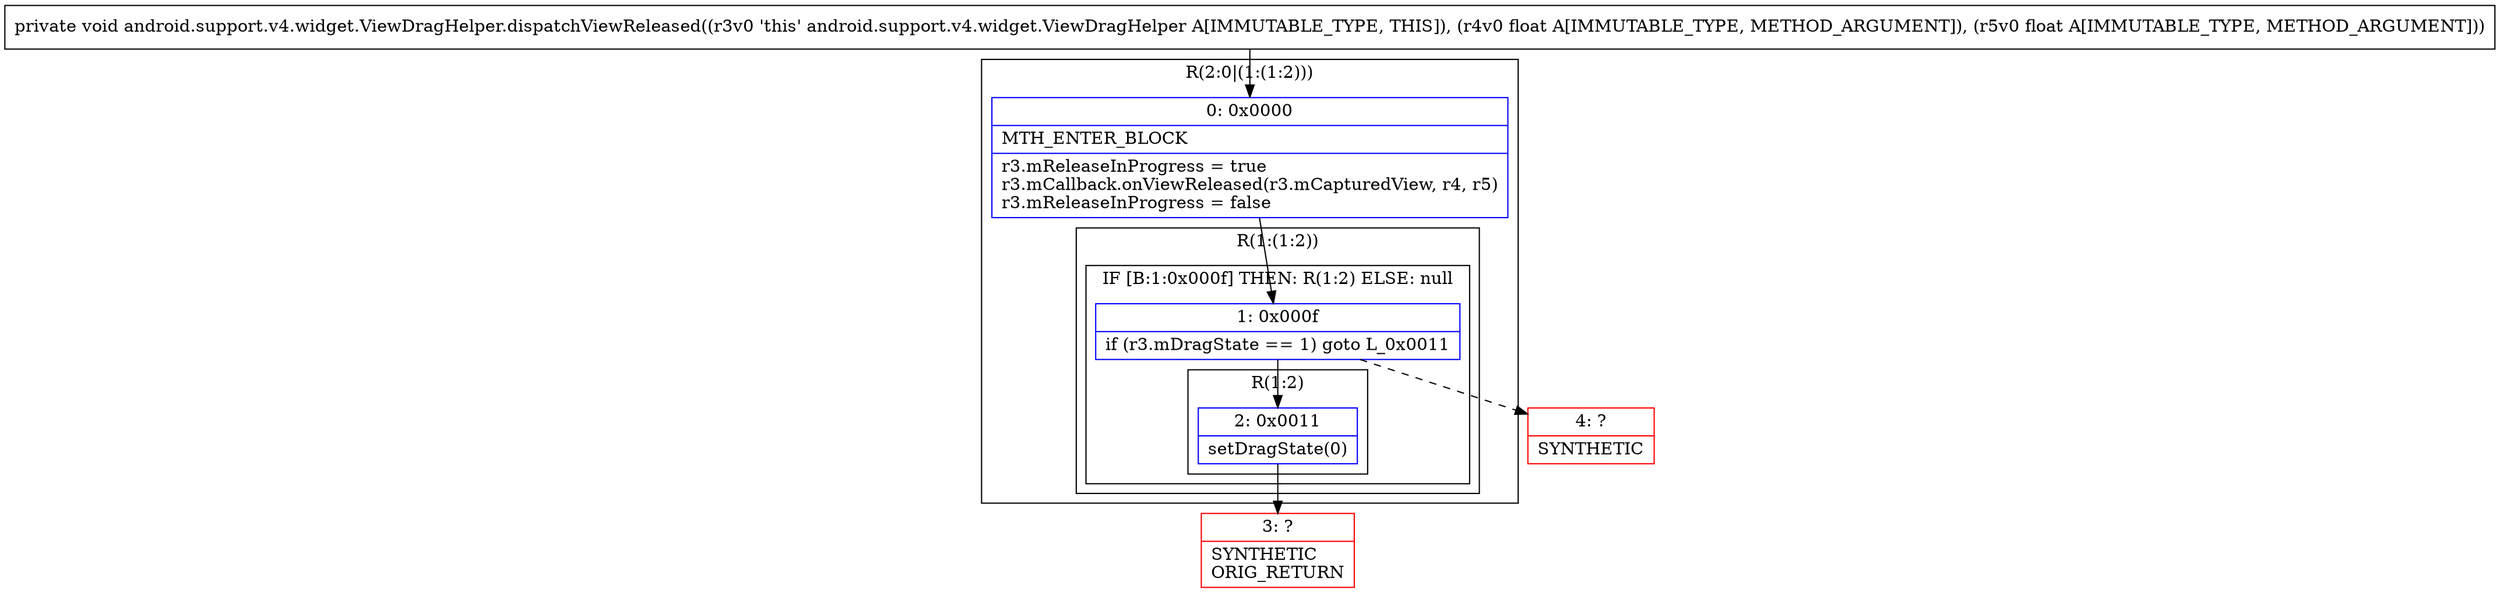 digraph "CFG forandroid.support.v4.widget.ViewDragHelper.dispatchViewReleased(FF)V" {
subgraph cluster_Region_1645815949 {
label = "R(2:0|(1:(1:2)))";
node [shape=record,color=blue];
Node_0 [shape=record,label="{0\:\ 0x0000|MTH_ENTER_BLOCK\l|r3.mReleaseInProgress = true\lr3.mCallback.onViewReleased(r3.mCapturedView, r4, r5)\lr3.mReleaseInProgress = false\l}"];
subgraph cluster_Region_1564340479 {
label = "R(1:(1:2))";
node [shape=record,color=blue];
subgraph cluster_IfRegion_164159666 {
label = "IF [B:1:0x000f] THEN: R(1:2) ELSE: null";
node [shape=record,color=blue];
Node_1 [shape=record,label="{1\:\ 0x000f|if (r3.mDragState == 1) goto L_0x0011\l}"];
subgraph cluster_Region_1900307721 {
label = "R(1:2)";
node [shape=record,color=blue];
Node_2 [shape=record,label="{2\:\ 0x0011|setDragState(0)\l}"];
}
}
}
}
Node_3 [shape=record,color=red,label="{3\:\ ?|SYNTHETIC\lORIG_RETURN\l}"];
Node_4 [shape=record,color=red,label="{4\:\ ?|SYNTHETIC\l}"];
MethodNode[shape=record,label="{private void android.support.v4.widget.ViewDragHelper.dispatchViewReleased((r3v0 'this' android.support.v4.widget.ViewDragHelper A[IMMUTABLE_TYPE, THIS]), (r4v0 float A[IMMUTABLE_TYPE, METHOD_ARGUMENT]), (r5v0 float A[IMMUTABLE_TYPE, METHOD_ARGUMENT])) }"];
MethodNode -> Node_0;
Node_0 -> Node_1;
Node_1 -> Node_2;
Node_1 -> Node_4[style=dashed];
Node_2 -> Node_3;
}


